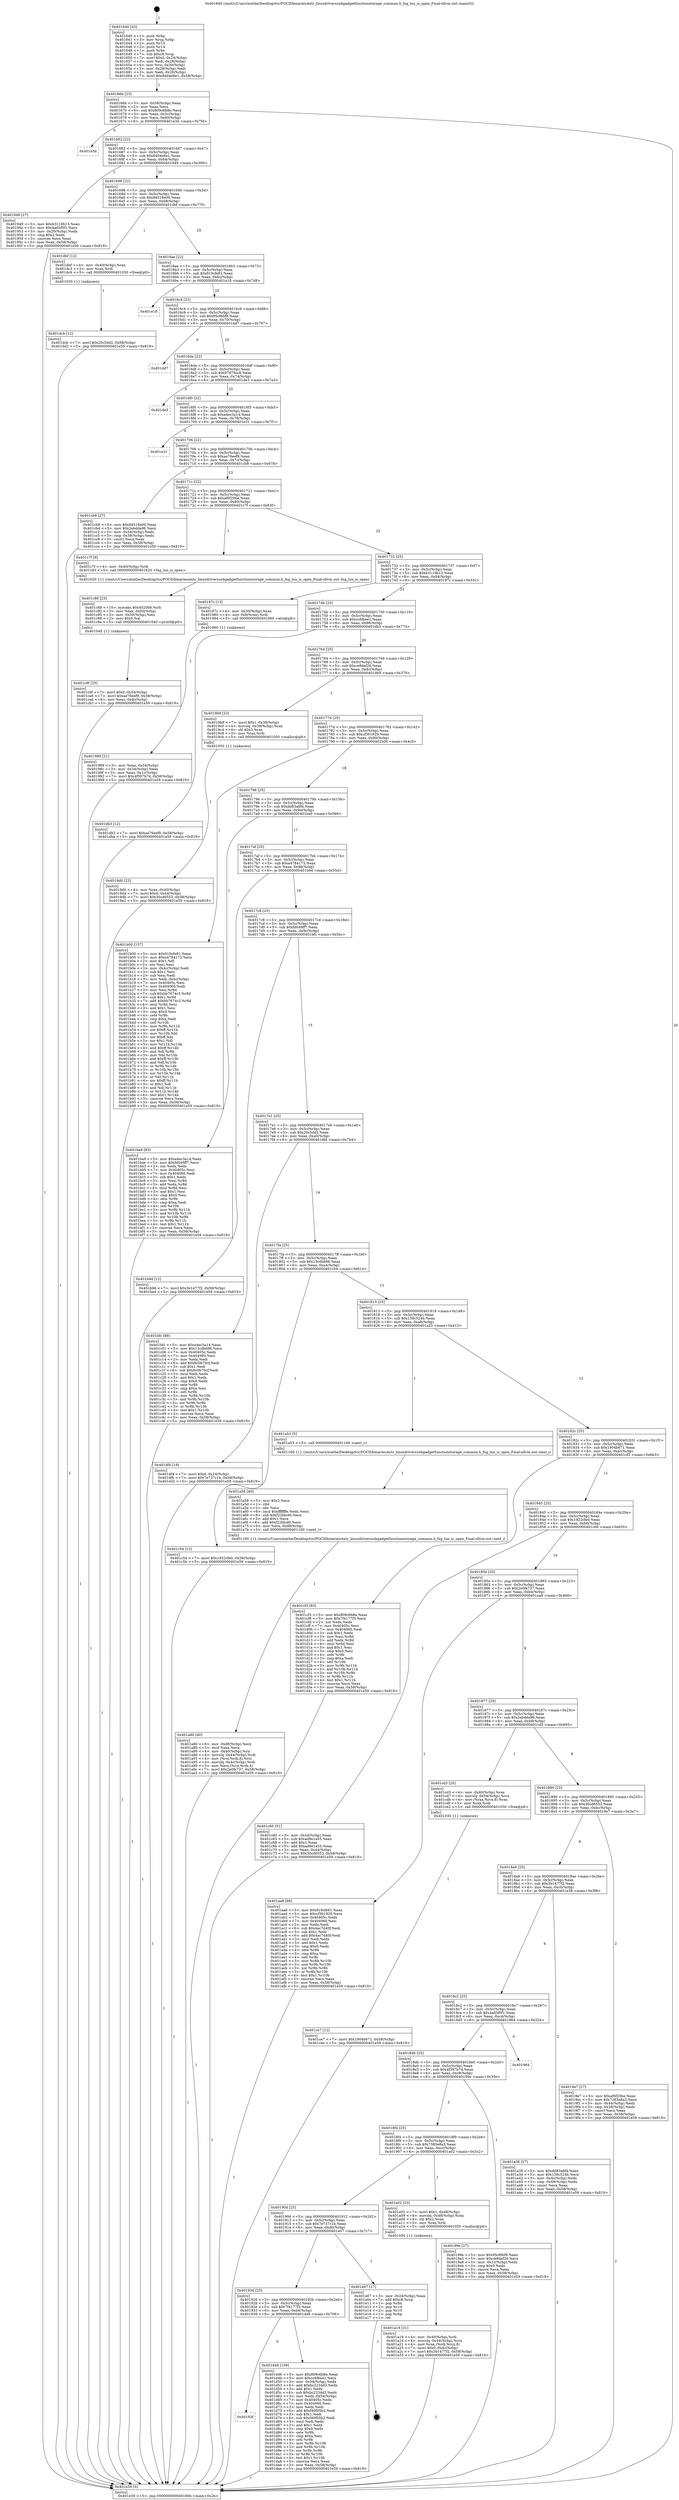 digraph "0x401640" {
  label = "0x401640 (/mnt/c/Users/mathe/Desktop/tcc/POCII/binaries/extr_linuxdriversusbgadgetfunctionstorage_common.h_fsg_lun_is_open_Final-ollvm.out::main(0))"
  labelloc = "t"
  node[shape=record]

  Entry [label="",width=0.3,height=0.3,shape=circle,fillcolor=black,style=filled]
  "0x40166b" [label="{
     0x40166b [23]\l
     | [instrs]\l
     &nbsp;&nbsp;0x40166b \<+3\>: mov -0x58(%rbp),%eax\l
     &nbsp;&nbsp;0x40166e \<+2\>: mov %eax,%ecx\l
     &nbsp;&nbsp;0x401670 \<+6\>: sub $0x809c6b8e,%ecx\l
     &nbsp;&nbsp;0x401676 \<+3\>: mov %eax,-0x5c(%rbp)\l
     &nbsp;&nbsp;0x401679 \<+3\>: mov %ecx,-0x60(%rbp)\l
     &nbsp;&nbsp;0x40167c \<+6\>: je 0000000000401e3d \<main+0x7fd\>\l
  }"]
  "0x401e3d" [label="{
     0x401e3d\l
  }", style=dashed]
  "0x401682" [label="{
     0x401682 [22]\l
     | [instrs]\l
     &nbsp;&nbsp;0x401682 \<+5\>: jmp 0000000000401687 \<main+0x47\>\l
     &nbsp;&nbsp;0x401687 \<+3\>: mov -0x5c(%rbp),%eax\l
     &nbsp;&nbsp;0x40168a \<+5\>: sub $0x8404e6e1,%eax\l
     &nbsp;&nbsp;0x40168f \<+3\>: mov %eax,-0x64(%rbp)\l
     &nbsp;&nbsp;0x401692 \<+6\>: je 0000000000401949 \<main+0x309\>\l
  }"]
  Exit [label="",width=0.3,height=0.3,shape=circle,fillcolor=black,style=filled,peripheries=2]
  "0x401949" [label="{
     0x401949 [27]\l
     | [instrs]\l
     &nbsp;&nbsp;0x401949 \<+5\>: mov $0xb3119b13,%eax\l
     &nbsp;&nbsp;0x40194e \<+5\>: mov $0x4ad5f0f1,%ecx\l
     &nbsp;&nbsp;0x401953 \<+3\>: mov -0x20(%rbp),%edx\l
     &nbsp;&nbsp;0x401956 \<+3\>: cmp $0x2,%edx\l
     &nbsp;&nbsp;0x401959 \<+3\>: cmovne %ecx,%eax\l
     &nbsp;&nbsp;0x40195c \<+3\>: mov %eax,-0x58(%rbp)\l
     &nbsp;&nbsp;0x40195f \<+5\>: jmp 0000000000401e59 \<main+0x819\>\l
  }"]
  "0x401698" [label="{
     0x401698 [22]\l
     | [instrs]\l
     &nbsp;&nbsp;0x401698 \<+5\>: jmp 000000000040169d \<main+0x5d\>\l
     &nbsp;&nbsp;0x40169d \<+3\>: mov -0x5c(%rbp),%eax\l
     &nbsp;&nbsp;0x4016a0 \<+5\>: sub $0x84518e00,%eax\l
     &nbsp;&nbsp;0x4016a5 \<+3\>: mov %eax,-0x68(%rbp)\l
     &nbsp;&nbsp;0x4016a8 \<+6\>: je 0000000000401dbf \<main+0x77f\>\l
  }"]
  "0x401e59" [label="{
     0x401e59 [5]\l
     | [instrs]\l
     &nbsp;&nbsp;0x401e59 \<+5\>: jmp 000000000040166b \<main+0x2b\>\l
  }"]
  "0x401640" [label="{
     0x401640 [43]\l
     | [instrs]\l
     &nbsp;&nbsp;0x401640 \<+1\>: push %rbp\l
     &nbsp;&nbsp;0x401641 \<+3\>: mov %rsp,%rbp\l
     &nbsp;&nbsp;0x401644 \<+2\>: push %r15\l
     &nbsp;&nbsp;0x401646 \<+2\>: push %r14\l
     &nbsp;&nbsp;0x401648 \<+1\>: push %rbx\l
     &nbsp;&nbsp;0x401649 \<+7\>: sub $0xc8,%rsp\l
     &nbsp;&nbsp;0x401650 \<+7\>: movl $0x0,-0x24(%rbp)\l
     &nbsp;&nbsp;0x401657 \<+3\>: mov %edi,-0x28(%rbp)\l
     &nbsp;&nbsp;0x40165a \<+4\>: mov %rsi,-0x30(%rbp)\l
     &nbsp;&nbsp;0x40165e \<+3\>: mov -0x28(%rbp),%edi\l
     &nbsp;&nbsp;0x401661 \<+3\>: mov %edi,-0x20(%rbp)\l
     &nbsp;&nbsp;0x401664 \<+7\>: movl $0x8404e6e1,-0x58(%rbp)\l
  }"]
  "0x401dcb" [label="{
     0x401dcb [12]\l
     | [instrs]\l
     &nbsp;&nbsp;0x401dcb \<+7\>: movl $0x20c5dd2,-0x58(%rbp)\l
     &nbsp;&nbsp;0x401dd2 \<+5\>: jmp 0000000000401e59 \<main+0x819\>\l
  }"]
  "0x401dbf" [label="{
     0x401dbf [12]\l
     | [instrs]\l
     &nbsp;&nbsp;0x401dbf \<+4\>: mov -0x40(%rbp),%rax\l
     &nbsp;&nbsp;0x401dc3 \<+3\>: mov %rax,%rdi\l
     &nbsp;&nbsp;0x401dc6 \<+5\>: call 0000000000401030 \<free@plt\>\l
     | [calls]\l
     &nbsp;&nbsp;0x401030 \{1\} (unknown)\l
  }"]
  "0x4016ae" [label="{
     0x4016ae [22]\l
     | [instrs]\l
     &nbsp;&nbsp;0x4016ae \<+5\>: jmp 00000000004016b3 \<main+0x73\>\l
     &nbsp;&nbsp;0x4016b3 \<+3\>: mov -0x5c(%rbp),%eax\l
     &nbsp;&nbsp;0x4016b6 \<+5\>: sub $0x919cfe81,%eax\l
     &nbsp;&nbsp;0x4016bb \<+3\>: mov %eax,-0x6c(%rbp)\l
     &nbsp;&nbsp;0x4016be \<+6\>: je 0000000000401e18 \<main+0x7d8\>\l
  }"]
  "0x40193f" [label="{
     0x40193f\l
  }", style=dashed]
  "0x401e18" [label="{
     0x401e18\l
  }", style=dashed]
  "0x4016c4" [label="{
     0x4016c4 [22]\l
     | [instrs]\l
     &nbsp;&nbsp;0x4016c4 \<+5\>: jmp 00000000004016c9 \<main+0x89\>\l
     &nbsp;&nbsp;0x4016c9 \<+3\>: mov -0x5c(%rbp),%eax\l
     &nbsp;&nbsp;0x4016cc \<+5\>: sub $0x95cf6bf9,%eax\l
     &nbsp;&nbsp;0x4016d1 \<+3\>: mov %eax,-0x70(%rbp)\l
     &nbsp;&nbsp;0x4016d4 \<+6\>: je 0000000000401dd7 \<main+0x797\>\l
  }"]
  "0x401d46" [label="{
     0x401d46 [109]\l
     | [instrs]\l
     &nbsp;&nbsp;0x401d46 \<+5\>: mov $0x809c6b8e,%eax\l
     &nbsp;&nbsp;0x401d4b \<+5\>: mov $0xcc6fbee1,%ecx\l
     &nbsp;&nbsp;0x401d50 \<+3\>: mov -0x54(%rbp),%edx\l
     &nbsp;&nbsp;0x401d53 \<+6\>: add $0xbc2234d3,%edx\l
     &nbsp;&nbsp;0x401d59 \<+3\>: add $0x1,%edx\l
     &nbsp;&nbsp;0x401d5c \<+6\>: sub $0xbc2234d3,%edx\l
     &nbsp;&nbsp;0x401d62 \<+3\>: mov %edx,-0x54(%rbp)\l
     &nbsp;&nbsp;0x401d65 \<+7\>: mov 0x40405c,%edx\l
     &nbsp;&nbsp;0x401d6c \<+7\>: mov 0x404060,%esi\l
     &nbsp;&nbsp;0x401d73 \<+2\>: mov %edx,%edi\l
     &nbsp;&nbsp;0x401d75 \<+6\>: add $0xf40f05b2,%edi\l
     &nbsp;&nbsp;0x401d7b \<+3\>: sub $0x1,%edi\l
     &nbsp;&nbsp;0x401d7e \<+6\>: sub $0xf40f05b2,%edi\l
     &nbsp;&nbsp;0x401d84 \<+3\>: imul %edi,%edx\l
     &nbsp;&nbsp;0x401d87 \<+3\>: and $0x1,%edx\l
     &nbsp;&nbsp;0x401d8a \<+3\>: cmp $0x0,%edx\l
     &nbsp;&nbsp;0x401d8d \<+4\>: sete %r8b\l
     &nbsp;&nbsp;0x401d91 \<+3\>: cmp $0xa,%esi\l
     &nbsp;&nbsp;0x401d94 \<+4\>: setl %r9b\l
     &nbsp;&nbsp;0x401d98 \<+3\>: mov %r8b,%r10b\l
     &nbsp;&nbsp;0x401d9b \<+3\>: and %r9b,%r10b\l
     &nbsp;&nbsp;0x401d9e \<+3\>: xor %r9b,%r8b\l
     &nbsp;&nbsp;0x401da1 \<+3\>: or %r8b,%r10b\l
     &nbsp;&nbsp;0x401da4 \<+4\>: test $0x1,%r10b\l
     &nbsp;&nbsp;0x401da8 \<+3\>: cmovne %ecx,%eax\l
     &nbsp;&nbsp;0x401dab \<+3\>: mov %eax,-0x58(%rbp)\l
     &nbsp;&nbsp;0x401dae \<+5\>: jmp 0000000000401e59 \<main+0x819\>\l
  }"]
  "0x401dd7" [label="{
     0x401dd7\l
  }", style=dashed]
  "0x4016da" [label="{
     0x4016da [22]\l
     | [instrs]\l
     &nbsp;&nbsp;0x4016da \<+5\>: jmp 00000000004016df \<main+0x9f\>\l
     &nbsp;&nbsp;0x4016df \<+3\>: mov -0x5c(%rbp),%eax\l
     &nbsp;&nbsp;0x4016e2 \<+5\>: sub $0x97d78cc8,%eax\l
     &nbsp;&nbsp;0x4016e7 \<+3\>: mov %eax,-0x74(%rbp)\l
     &nbsp;&nbsp;0x4016ea \<+6\>: je 0000000000401de3 \<main+0x7a3\>\l
  }"]
  "0x401926" [label="{
     0x401926 [25]\l
     | [instrs]\l
     &nbsp;&nbsp;0x401926 \<+5\>: jmp 000000000040192b \<main+0x2eb\>\l
     &nbsp;&nbsp;0x40192b \<+3\>: mov -0x5c(%rbp),%eax\l
     &nbsp;&nbsp;0x40192e \<+5\>: sub $0x7f4177f3,%eax\l
     &nbsp;&nbsp;0x401933 \<+6\>: mov %eax,-0xd4(%rbp)\l
     &nbsp;&nbsp;0x401939 \<+6\>: je 0000000000401d46 \<main+0x706\>\l
  }"]
  "0x401de3" [label="{
     0x401de3\l
  }", style=dashed]
  "0x4016f0" [label="{
     0x4016f0 [22]\l
     | [instrs]\l
     &nbsp;&nbsp;0x4016f0 \<+5\>: jmp 00000000004016f5 \<main+0xb5\>\l
     &nbsp;&nbsp;0x4016f5 \<+3\>: mov -0x5c(%rbp),%eax\l
     &nbsp;&nbsp;0x4016f8 \<+5\>: sub $0xa4ec3a14,%eax\l
     &nbsp;&nbsp;0x4016fd \<+3\>: mov %eax,-0x78(%rbp)\l
     &nbsp;&nbsp;0x401700 \<+6\>: je 0000000000401e31 \<main+0x7f1\>\l
  }"]
  "0x401e07" [label="{
     0x401e07 [17]\l
     | [instrs]\l
     &nbsp;&nbsp;0x401e07 \<+3\>: mov -0x24(%rbp),%eax\l
     &nbsp;&nbsp;0x401e0a \<+7\>: add $0xc8,%rsp\l
     &nbsp;&nbsp;0x401e11 \<+1\>: pop %rbx\l
     &nbsp;&nbsp;0x401e12 \<+2\>: pop %r14\l
     &nbsp;&nbsp;0x401e14 \<+2\>: pop %r15\l
     &nbsp;&nbsp;0x401e16 \<+1\>: pop %rbp\l
     &nbsp;&nbsp;0x401e17 \<+1\>: ret\l
  }"]
  "0x401e31" [label="{
     0x401e31\l
  }", style=dashed]
  "0x401706" [label="{
     0x401706 [22]\l
     | [instrs]\l
     &nbsp;&nbsp;0x401706 \<+5\>: jmp 000000000040170b \<main+0xcb\>\l
     &nbsp;&nbsp;0x40170b \<+3\>: mov -0x5c(%rbp),%eax\l
     &nbsp;&nbsp;0x40170e \<+5\>: sub $0xae76eef9,%eax\l
     &nbsp;&nbsp;0x401713 \<+3\>: mov %eax,-0x7c(%rbp)\l
     &nbsp;&nbsp;0x401716 \<+6\>: je 0000000000401cb8 \<main+0x678\>\l
  }"]
  "0x401ce7" [label="{
     0x401ce7 [12]\l
     | [instrs]\l
     &nbsp;&nbsp;0x401ce7 \<+7\>: movl $0x1904b671,-0x58(%rbp)\l
     &nbsp;&nbsp;0x401cee \<+5\>: jmp 0000000000401e59 \<main+0x819\>\l
  }"]
  "0x401cb8" [label="{
     0x401cb8 [27]\l
     | [instrs]\l
     &nbsp;&nbsp;0x401cb8 \<+5\>: mov $0x84518e00,%eax\l
     &nbsp;&nbsp;0x401cbd \<+5\>: mov $0x2ebdda96,%ecx\l
     &nbsp;&nbsp;0x401cc2 \<+3\>: mov -0x54(%rbp),%edx\l
     &nbsp;&nbsp;0x401cc5 \<+3\>: cmp -0x38(%rbp),%edx\l
     &nbsp;&nbsp;0x401cc8 \<+3\>: cmovl %ecx,%eax\l
     &nbsp;&nbsp;0x401ccb \<+3\>: mov %eax,-0x58(%rbp)\l
     &nbsp;&nbsp;0x401cce \<+5\>: jmp 0000000000401e59 \<main+0x819\>\l
  }"]
  "0x40171c" [label="{
     0x40171c [22]\l
     | [instrs]\l
     &nbsp;&nbsp;0x40171c \<+5\>: jmp 0000000000401721 \<main+0xe1\>\l
     &nbsp;&nbsp;0x401721 \<+3\>: mov -0x5c(%rbp),%eax\l
     &nbsp;&nbsp;0x401724 \<+5\>: sub $0xaf0f20be,%eax\l
     &nbsp;&nbsp;0x401729 \<+3\>: mov %eax,-0x80(%rbp)\l
     &nbsp;&nbsp;0x40172c \<+6\>: je 0000000000401c7f \<main+0x63f\>\l
  }"]
  "0x401c9f" [label="{
     0x401c9f [25]\l
     | [instrs]\l
     &nbsp;&nbsp;0x401c9f \<+7\>: movl $0x0,-0x54(%rbp)\l
     &nbsp;&nbsp;0x401ca6 \<+7\>: movl $0xae76eef9,-0x58(%rbp)\l
     &nbsp;&nbsp;0x401cad \<+6\>: mov %eax,-0xdc(%rbp)\l
     &nbsp;&nbsp;0x401cb3 \<+5\>: jmp 0000000000401e59 \<main+0x819\>\l
  }"]
  "0x401c7f" [label="{
     0x401c7f [9]\l
     | [instrs]\l
     &nbsp;&nbsp;0x401c7f \<+4\>: mov -0x40(%rbp),%rdi\l
     &nbsp;&nbsp;0x401c83 \<+5\>: call 0000000000401620 \<fsg_lun_is_open\>\l
     | [calls]\l
     &nbsp;&nbsp;0x401620 \{1\} (/mnt/c/Users/mathe/Desktop/tcc/POCII/binaries/extr_linuxdriversusbgadgetfunctionstorage_common.h_fsg_lun_is_open_Final-ollvm.out::fsg_lun_is_open)\l
  }"]
  "0x401732" [label="{
     0x401732 [25]\l
     | [instrs]\l
     &nbsp;&nbsp;0x401732 \<+5\>: jmp 0000000000401737 \<main+0xf7\>\l
     &nbsp;&nbsp;0x401737 \<+3\>: mov -0x5c(%rbp),%eax\l
     &nbsp;&nbsp;0x40173a \<+5\>: sub $0xb3119b13,%eax\l
     &nbsp;&nbsp;0x40173f \<+6\>: mov %eax,-0x84(%rbp)\l
     &nbsp;&nbsp;0x401745 \<+6\>: je 000000000040197c \<main+0x33c\>\l
  }"]
  "0x401c88" [label="{
     0x401c88 [23]\l
     | [instrs]\l
     &nbsp;&nbsp;0x401c88 \<+10\>: movabs $0x4020b6,%rdi\l
     &nbsp;&nbsp;0x401c92 \<+3\>: mov %eax,-0x50(%rbp)\l
     &nbsp;&nbsp;0x401c95 \<+3\>: mov -0x50(%rbp),%esi\l
     &nbsp;&nbsp;0x401c98 \<+2\>: mov $0x0,%al\l
     &nbsp;&nbsp;0x401c9a \<+5\>: call 0000000000401040 \<printf@plt\>\l
     | [calls]\l
     &nbsp;&nbsp;0x401040 \{1\} (unknown)\l
  }"]
  "0x40197c" [label="{
     0x40197c [13]\l
     | [instrs]\l
     &nbsp;&nbsp;0x40197c \<+4\>: mov -0x30(%rbp),%rax\l
     &nbsp;&nbsp;0x401980 \<+4\>: mov 0x8(%rax),%rdi\l
     &nbsp;&nbsp;0x401984 \<+5\>: call 0000000000401060 \<atoi@plt\>\l
     | [calls]\l
     &nbsp;&nbsp;0x401060 \{1\} (unknown)\l
  }"]
  "0x40174b" [label="{
     0x40174b [25]\l
     | [instrs]\l
     &nbsp;&nbsp;0x40174b \<+5\>: jmp 0000000000401750 \<main+0x110\>\l
     &nbsp;&nbsp;0x401750 \<+3\>: mov -0x5c(%rbp),%eax\l
     &nbsp;&nbsp;0x401753 \<+5\>: sub $0xcc6fbee1,%eax\l
     &nbsp;&nbsp;0x401758 \<+6\>: mov %eax,-0x88(%rbp)\l
     &nbsp;&nbsp;0x40175e \<+6\>: je 0000000000401db3 \<main+0x773\>\l
  }"]
  "0x401989" [label="{
     0x401989 [21]\l
     | [instrs]\l
     &nbsp;&nbsp;0x401989 \<+3\>: mov %eax,-0x34(%rbp)\l
     &nbsp;&nbsp;0x40198c \<+3\>: mov -0x34(%rbp),%eax\l
     &nbsp;&nbsp;0x40198f \<+3\>: mov %eax,-0x1c(%rbp)\l
     &nbsp;&nbsp;0x401992 \<+7\>: movl $0x4f597b7d,-0x58(%rbp)\l
     &nbsp;&nbsp;0x401999 \<+5\>: jmp 0000000000401e59 \<main+0x819\>\l
  }"]
  "0x401a80" [label="{
     0x401a80 [40]\l
     | [instrs]\l
     &nbsp;&nbsp;0x401a80 \<+6\>: mov -0xd8(%rbp),%ecx\l
     &nbsp;&nbsp;0x401a86 \<+3\>: imul %eax,%ecx\l
     &nbsp;&nbsp;0x401a89 \<+4\>: mov -0x40(%rbp),%rsi\l
     &nbsp;&nbsp;0x401a8d \<+4\>: movslq -0x44(%rbp),%rdi\l
     &nbsp;&nbsp;0x401a91 \<+4\>: mov (%rsi,%rdi,8),%rsi\l
     &nbsp;&nbsp;0x401a95 \<+4\>: movslq -0x4c(%rbp),%rdi\l
     &nbsp;&nbsp;0x401a99 \<+3\>: mov %ecx,(%rsi,%rdi,4)\l
     &nbsp;&nbsp;0x401a9c \<+7\>: movl $0x2e0fe737,-0x58(%rbp)\l
     &nbsp;&nbsp;0x401aa3 \<+5\>: jmp 0000000000401e59 \<main+0x819\>\l
  }"]
  "0x401db3" [label="{
     0x401db3 [12]\l
     | [instrs]\l
     &nbsp;&nbsp;0x401db3 \<+7\>: movl $0xae76eef9,-0x58(%rbp)\l
     &nbsp;&nbsp;0x401dba \<+5\>: jmp 0000000000401e59 \<main+0x819\>\l
  }"]
  "0x401764" [label="{
     0x401764 [25]\l
     | [instrs]\l
     &nbsp;&nbsp;0x401764 \<+5\>: jmp 0000000000401769 \<main+0x129\>\l
     &nbsp;&nbsp;0x401769 \<+3\>: mov -0x5c(%rbp),%eax\l
     &nbsp;&nbsp;0x40176c \<+5\>: sub $0xce8def26,%eax\l
     &nbsp;&nbsp;0x401771 \<+6\>: mov %eax,-0x8c(%rbp)\l
     &nbsp;&nbsp;0x401777 \<+6\>: je 00000000004019b9 \<main+0x379\>\l
  }"]
  "0x401a58" [label="{
     0x401a58 [40]\l
     | [instrs]\l
     &nbsp;&nbsp;0x401a58 \<+5\>: mov $0x2,%ecx\l
     &nbsp;&nbsp;0x401a5d \<+1\>: cltd\l
     &nbsp;&nbsp;0x401a5e \<+2\>: idiv %ecx\l
     &nbsp;&nbsp;0x401a60 \<+6\>: imul $0xfffffffe,%edx,%ecx\l
     &nbsp;&nbsp;0x401a66 \<+6\>: sub $0xf22fdcd0,%ecx\l
     &nbsp;&nbsp;0x401a6c \<+3\>: add $0x1,%ecx\l
     &nbsp;&nbsp;0x401a6f \<+6\>: add $0xf22fdcd0,%ecx\l
     &nbsp;&nbsp;0x401a75 \<+6\>: mov %ecx,-0xd8(%rbp)\l
     &nbsp;&nbsp;0x401a7b \<+5\>: call 0000000000401160 \<next_i\>\l
     | [calls]\l
     &nbsp;&nbsp;0x401160 \{1\} (/mnt/c/Users/mathe/Desktop/tcc/POCII/binaries/extr_linuxdriversusbgadgetfunctionstorage_common.h_fsg_lun_is_open_Final-ollvm.out::next_i)\l
  }"]
  "0x4019b9" [label="{
     0x4019b9 [23]\l
     | [instrs]\l
     &nbsp;&nbsp;0x4019b9 \<+7\>: movl $0x1,-0x38(%rbp)\l
     &nbsp;&nbsp;0x4019c0 \<+4\>: movslq -0x38(%rbp),%rax\l
     &nbsp;&nbsp;0x4019c4 \<+4\>: shl $0x3,%rax\l
     &nbsp;&nbsp;0x4019c8 \<+3\>: mov %rax,%rdi\l
     &nbsp;&nbsp;0x4019cb \<+5\>: call 0000000000401050 \<malloc@plt\>\l
     | [calls]\l
     &nbsp;&nbsp;0x401050 \{1\} (unknown)\l
  }"]
  "0x40177d" [label="{
     0x40177d [25]\l
     | [instrs]\l
     &nbsp;&nbsp;0x40177d \<+5\>: jmp 0000000000401782 \<main+0x142\>\l
     &nbsp;&nbsp;0x401782 \<+3\>: mov -0x5c(%rbp),%eax\l
     &nbsp;&nbsp;0x401785 \<+5\>: sub $0xcf361929,%eax\l
     &nbsp;&nbsp;0x40178a \<+6\>: mov %eax,-0x90(%rbp)\l
     &nbsp;&nbsp;0x401790 \<+6\>: je 0000000000401b00 \<main+0x4c0\>\l
  }"]
  "0x401a19" [label="{
     0x401a19 [31]\l
     | [instrs]\l
     &nbsp;&nbsp;0x401a19 \<+4\>: mov -0x40(%rbp),%rdi\l
     &nbsp;&nbsp;0x401a1d \<+4\>: movslq -0x44(%rbp),%rcx\l
     &nbsp;&nbsp;0x401a21 \<+4\>: mov %rax,(%rdi,%rcx,8)\l
     &nbsp;&nbsp;0x401a25 \<+7\>: movl $0x0,-0x4c(%rbp)\l
     &nbsp;&nbsp;0x401a2c \<+7\>: movl $0x3b1477f2,-0x58(%rbp)\l
     &nbsp;&nbsp;0x401a33 \<+5\>: jmp 0000000000401e59 \<main+0x819\>\l
  }"]
  "0x401b00" [label="{
     0x401b00 [157]\l
     | [instrs]\l
     &nbsp;&nbsp;0x401b00 \<+5\>: mov $0x919cfe81,%eax\l
     &nbsp;&nbsp;0x401b05 \<+5\>: mov $0xe4784173,%ecx\l
     &nbsp;&nbsp;0x401b0a \<+2\>: mov $0x1,%dl\l
     &nbsp;&nbsp;0x401b0c \<+2\>: xor %esi,%esi\l
     &nbsp;&nbsp;0x401b0e \<+3\>: mov -0x4c(%rbp),%edi\l
     &nbsp;&nbsp;0x401b11 \<+3\>: sub $0x1,%esi\l
     &nbsp;&nbsp;0x401b14 \<+2\>: sub %esi,%edi\l
     &nbsp;&nbsp;0x401b16 \<+3\>: mov %edi,-0x4c(%rbp)\l
     &nbsp;&nbsp;0x401b19 \<+7\>: mov 0x40405c,%esi\l
     &nbsp;&nbsp;0x401b20 \<+7\>: mov 0x404060,%edi\l
     &nbsp;&nbsp;0x401b27 \<+3\>: mov %esi,%r8d\l
     &nbsp;&nbsp;0x401b2a \<+7\>: sub $0xbb7674c3,%r8d\l
     &nbsp;&nbsp;0x401b31 \<+4\>: sub $0x1,%r8d\l
     &nbsp;&nbsp;0x401b35 \<+7\>: add $0xbb7674c3,%r8d\l
     &nbsp;&nbsp;0x401b3c \<+4\>: imul %r8d,%esi\l
     &nbsp;&nbsp;0x401b40 \<+3\>: and $0x1,%esi\l
     &nbsp;&nbsp;0x401b43 \<+3\>: cmp $0x0,%esi\l
     &nbsp;&nbsp;0x401b46 \<+4\>: sete %r9b\l
     &nbsp;&nbsp;0x401b4a \<+3\>: cmp $0xa,%edi\l
     &nbsp;&nbsp;0x401b4d \<+4\>: setl %r10b\l
     &nbsp;&nbsp;0x401b51 \<+3\>: mov %r9b,%r11b\l
     &nbsp;&nbsp;0x401b54 \<+4\>: xor $0xff,%r11b\l
     &nbsp;&nbsp;0x401b58 \<+3\>: mov %r10b,%bl\l
     &nbsp;&nbsp;0x401b5b \<+3\>: xor $0xff,%bl\l
     &nbsp;&nbsp;0x401b5e \<+3\>: xor $0x1,%dl\l
     &nbsp;&nbsp;0x401b61 \<+3\>: mov %r11b,%r14b\l
     &nbsp;&nbsp;0x401b64 \<+4\>: and $0xff,%r14b\l
     &nbsp;&nbsp;0x401b68 \<+3\>: and %dl,%r9b\l
     &nbsp;&nbsp;0x401b6b \<+3\>: mov %bl,%r15b\l
     &nbsp;&nbsp;0x401b6e \<+4\>: and $0xff,%r15b\l
     &nbsp;&nbsp;0x401b72 \<+3\>: and %dl,%r10b\l
     &nbsp;&nbsp;0x401b75 \<+3\>: or %r9b,%r14b\l
     &nbsp;&nbsp;0x401b78 \<+3\>: or %r10b,%r15b\l
     &nbsp;&nbsp;0x401b7b \<+3\>: xor %r15b,%r14b\l
     &nbsp;&nbsp;0x401b7e \<+3\>: or %bl,%r11b\l
     &nbsp;&nbsp;0x401b81 \<+4\>: xor $0xff,%r11b\l
     &nbsp;&nbsp;0x401b85 \<+3\>: or $0x1,%dl\l
     &nbsp;&nbsp;0x401b88 \<+3\>: and %dl,%r11b\l
     &nbsp;&nbsp;0x401b8b \<+3\>: or %r11b,%r14b\l
     &nbsp;&nbsp;0x401b8e \<+4\>: test $0x1,%r14b\l
     &nbsp;&nbsp;0x401b92 \<+3\>: cmovne %ecx,%eax\l
     &nbsp;&nbsp;0x401b95 \<+3\>: mov %eax,-0x58(%rbp)\l
     &nbsp;&nbsp;0x401b98 \<+5\>: jmp 0000000000401e59 \<main+0x819\>\l
  }"]
  "0x401796" [label="{
     0x401796 [25]\l
     | [instrs]\l
     &nbsp;&nbsp;0x401796 \<+5\>: jmp 000000000040179b \<main+0x15b\>\l
     &nbsp;&nbsp;0x40179b \<+3\>: mov -0x5c(%rbp),%eax\l
     &nbsp;&nbsp;0x40179e \<+5\>: sub $0xdd83a8fd,%eax\l
     &nbsp;&nbsp;0x4017a3 \<+6\>: mov %eax,-0x94(%rbp)\l
     &nbsp;&nbsp;0x4017a9 \<+6\>: je 0000000000401ba9 \<main+0x569\>\l
  }"]
  "0x40190d" [label="{
     0x40190d [25]\l
     | [instrs]\l
     &nbsp;&nbsp;0x40190d \<+5\>: jmp 0000000000401912 \<main+0x2d2\>\l
     &nbsp;&nbsp;0x401912 \<+3\>: mov -0x5c(%rbp),%eax\l
     &nbsp;&nbsp;0x401915 \<+5\>: sub $0x7e737c1b,%eax\l
     &nbsp;&nbsp;0x40191a \<+6\>: mov %eax,-0xd0(%rbp)\l
     &nbsp;&nbsp;0x401920 \<+6\>: je 0000000000401e07 \<main+0x7c7\>\l
  }"]
  "0x401ba9" [label="{
     0x401ba9 [83]\l
     | [instrs]\l
     &nbsp;&nbsp;0x401ba9 \<+5\>: mov $0xa4ec3a14,%eax\l
     &nbsp;&nbsp;0x401bae \<+5\>: mov $0xfd049ff7,%ecx\l
     &nbsp;&nbsp;0x401bb3 \<+2\>: xor %edx,%edx\l
     &nbsp;&nbsp;0x401bb5 \<+7\>: mov 0x40405c,%esi\l
     &nbsp;&nbsp;0x401bbc \<+7\>: mov 0x404060,%edi\l
     &nbsp;&nbsp;0x401bc3 \<+3\>: sub $0x1,%edx\l
     &nbsp;&nbsp;0x401bc6 \<+3\>: mov %esi,%r8d\l
     &nbsp;&nbsp;0x401bc9 \<+3\>: add %edx,%r8d\l
     &nbsp;&nbsp;0x401bcc \<+4\>: imul %r8d,%esi\l
     &nbsp;&nbsp;0x401bd0 \<+3\>: and $0x1,%esi\l
     &nbsp;&nbsp;0x401bd3 \<+3\>: cmp $0x0,%esi\l
     &nbsp;&nbsp;0x401bd6 \<+4\>: sete %r9b\l
     &nbsp;&nbsp;0x401bda \<+3\>: cmp $0xa,%edi\l
     &nbsp;&nbsp;0x401bdd \<+4\>: setl %r10b\l
     &nbsp;&nbsp;0x401be1 \<+3\>: mov %r9b,%r11b\l
     &nbsp;&nbsp;0x401be4 \<+3\>: and %r10b,%r11b\l
     &nbsp;&nbsp;0x401be7 \<+3\>: xor %r10b,%r9b\l
     &nbsp;&nbsp;0x401bea \<+3\>: or %r9b,%r11b\l
     &nbsp;&nbsp;0x401bed \<+4\>: test $0x1,%r11b\l
     &nbsp;&nbsp;0x401bf1 \<+3\>: cmovne %ecx,%eax\l
     &nbsp;&nbsp;0x401bf4 \<+3\>: mov %eax,-0x58(%rbp)\l
     &nbsp;&nbsp;0x401bf7 \<+5\>: jmp 0000000000401e59 \<main+0x819\>\l
  }"]
  "0x4017af" [label="{
     0x4017af [25]\l
     | [instrs]\l
     &nbsp;&nbsp;0x4017af \<+5\>: jmp 00000000004017b4 \<main+0x174\>\l
     &nbsp;&nbsp;0x4017b4 \<+3\>: mov -0x5c(%rbp),%eax\l
     &nbsp;&nbsp;0x4017b7 \<+5\>: sub $0xe4784173,%eax\l
     &nbsp;&nbsp;0x4017bc \<+6\>: mov %eax,-0x98(%rbp)\l
     &nbsp;&nbsp;0x4017c2 \<+6\>: je 0000000000401b9d \<main+0x55d\>\l
  }"]
  "0x401a02" [label="{
     0x401a02 [23]\l
     | [instrs]\l
     &nbsp;&nbsp;0x401a02 \<+7\>: movl $0x1,-0x48(%rbp)\l
     &nbsp;&nbsp;0x401a09 \<+4\>: movslq -0x48(%rbp),%rax\l
     &nbsp;&nbsp;0x401a0d \<+4\>: shl $0x2,%rax\l
     &nbsp;&nbsp;0x401a11 \<+3\>: mov %rax,%rdi\l
     &nbsp;&nbsp;0x401a14 \<+5\>: call 0000000000401050 \<malloc@plt\>\l
     | [calls]\l
     &nbsp;&nbsp;0x401050 \{1\} (unknown)\l
  }"]
  "0x401b9d" [label="{
     0x401b9d [12]\l
     | [instrs]\l
     &nbsp;&nbsp;0x401b9d \<+7\>: movl $0x3b1477f2,-0x58(%rbp)\l
     &nbsp;&nbsp;0x401ba4 \<+5\>: jmp 0000000000401e59 \<main+0x819\>\l
  }"]
  "0x4017c8" [label="{
     0x4017c8 [25]\l
     | [instrs]\l
     &nbsp;&nbsp;0x4017c8 \<+5\>: jmp 00000000004017cd \<main+0x18d\>\l
     &nbsp;&nbsp;0x4017cd \<+3\>: mov -0x5c(%rbp),%eax\l
     &nbsp;&nbsp;0x4017d0 \<+5\>: sub $0xfd049ff7,%eax\l
     &nbsp;&nbsp;0x4017d5 \<+6\>: mov %eax,-0x9c(%rbp)\l
     &nbsp;&nbsp;0x4017db \<+6\>: je 0000000000401bfc \<main+0x5bc\>\l
  }"]
  "0x4019d0" [label="{
     0x4019d0 [23]\l
     | [instrs]\l
     &nbsp;&nbsp;0x4019d0 \<+4\>: mov %rax,-0x40(%rbp)\l
     &nbsp;&nbsp;0x4019d4 \<+7\>: movl $0x0,-0x44(%rbp)\l
     &nbsp;&nbsp;0x4019db \<+7\>: movl $0x30cd6553,-0x58(%rbp)\l
     &nbsp;&nbsp;0x4019e2 \<+5\>: jmp 0000000000401e59 \<main+0x819\>\l
  }"]
  "0x401bfc" [label="{
     0x401bfc [88]\l
     | [instrs]\l
     &nbsp;&nbsp;0x401bfc \<+5\>: mov $0xa4ec3a14,%eax\l
     &nbsp;&nbsp;0x401c01 \<+5\>: mov $0x13cdb686,%ecx\l
     &nbsp;&nbsp;0x401c06 \<+7\>: mov 0x40405c,%edx\l
     &nbsp;&nbsp;0x401c0d \<+7\>: mov 0x404060,%esi\l
     &nbsp;&nbsp;0x401c14 \<+2\>: mov %edx,%edi\l
     &nbsp;&nbsp;0x401c16 \<+6\>: add $0x8c0b70cf,%edi\l
     &nbsp;&nbsp;0x401c1c \<+3\>: sub $0x1,%edi\l
     &nbsp;&nbsp;0x401c1f \<+6\>: sub $0x8c0b70cf,%edi\l
     &nbsp;&nbsp;0x401c25 \<+3\>: imul %edi,%edx\l
     &nbsp;&nbsp;0x401c28 \<+3\>: and $0x1,%edx\l
     &nbsp;&nbsp;0x401c2b \<+3\>: cmp $0x0,%edx\l
     &nbsp;&nbsp;0x401c2e \<+4\>: sete %r8b\l
     &nbsp;&nbsp;0x401c32 \<+3\>: cmp $0xa,%esi\l
     &nbsp;&nbsp;0x401c35 \<+4\>: setl %r9b\l
     &nbsp;&nbsp;0x401c39 \<+3\>: mov %r8b,%r10b\l
     &nbsp;&nbsp;0x401c3c \<+3\>: and %r9b,%r10b\l
     &nbsp;&nbsp;0x401c3f \<+3\>: xor %r9b,%r8b\l
     &nbsp;&nbsp;0x401c42 \<+3\>: or %r8b,%r10b\l
     &nbsp;&nbsp;0x401c45 \<+4\>: test $0x1,%r10b\l
     &nbsp;&nbsp;0x401c49 \<+3\>: cmovne %ecx,%eax\l
     &nbsp;&nbsp;0x401c4c \<+3\>: mov %eax,-0x58(%rbp)\l
     &nbsp;&nbsp;0x401c4f \<+5\>: jmp 0000000000401e59 \<main+0x819\>\l
  }"]
  "0x4017e1" [label="{
     0x4017e1 [25]\l
     | [instrs]\l
     &nbsp;&nbsp;0x4017e1 \<+5\>: jmp 00000000004017e6 \<main+0x1a6\>\l
     &nbsp;&nbsp;0x4017e6 \<+3\>: mov -0x5c(%rbp),%eax\l
     &nbsp;&nbsp;0x4017e9 \<+5\>: sub $0x20c5dd2,%eax\l
     &nbsp;&nbsp;0x4017ee \<+6\>: mov %eax,-0xa0(%rbp)\l
     &nbsp;&nbsp;0x4017f4 \<+6\>: je 0000000000401df4 \<main+0x7b4\>\l
  }"]
  "0x4018f4" [label="{
     0x4018f4 [25]\l
     | [instrs]\l
     &nbsp;&nbsp;0x4018f4 \<+5\>: jmp 00000000004018f9 \<main+0x2b9\>\l
     &nbsp;&nbsp;0x4018f9 \<+3\>: mov -0x5c(%rbp),%eax\l
     &nbsp;&nbsp;0x4018fc \<+5\>: sub $0x7385e8a3,%eax\l
     &nbsp;&nbsp;0x401901 \<+6\>: mov %eax,-0xcc(%rbp)\l
     &nbsp;&nbsp;0x401907 \<+6\>: je 0000000000401a02 \<main+0x3c2\>\l
  }"]
  "0x401df4" [label="{
     0x401df4 [19]\l
     | [instrs]\l
     &nbsp;&nbsp;0x401df4 \<+7\>: movl $0x0,-0x24(%rbp)\l
     &nbsp;&nbsp;0x401dfb \<+7\>: movl $0x7e737c1b,-0x58(%rbp)\l
     &nbsp;&nbsp;0x401e02 \<+5\>: jmp 0000000000401e59 \<main+0x819\>\l
  }"]
  "0x4017fa" [label="{
     0x4017fa [25]\l
     | [instrs]\l
     &nbsp;&nbsp;0x4017fa \<+5\>: jmp 00000000004017ff \<main+0x1bf\>\l
     &nbsp;&nbsp;0x4017ff \<+3\>: mov -0x5c(%rbp),%eax\l
     &nbsp;&nbsp;0x401802 \<+5\>: sub $0x13cdb686,%eax\l
     &nbsp;&nbsp;0x401807 \<+6\>: mov %eax,-0xa4(%rbp)\l
     &nbsp;&nbsp;0x40180d \<+6\>: je 0000000000401c54 \<main+0x614\>\l
  }"]
  "0x40199e" [label="{
     0x40199e [27]\l
     | [instrs]\l
     &nbsp;&nbsp;0x40199e \<+5\>: mov $0x95cf6bf9,%eax\l
     &nbsp;&nbsp;0x4019a3 \<+5\>: mov $0xce8def26,%ecx\l
     &nbsp;&nbsp;0x4019a8 \<+3\>: mov -0x1c(%rbp),%edx\l
     &nbsp;&nbsp;0x4019ab \<+3\>: cmp $0x0,%edx\l
     &nbsp;&nbsp;0x4019ae \<+3\>: cmove %ecx,%eax\l
     &nbsp;&nbsp;0x4019b1 \<+3\>: mov %eax,-0x58(%rbp)\l
     &nbsp;&nbsp;0x4019b4 \<+5\>: jmp 0000000000401e59 \<main+0x819\>\l
  }"]
  "0x401c54" [label="{
     0x401c54 [12]\l
     | [instrs]\l
     &nbsp;&nbsp;0x401c54 \<+7\>: movl $0x1922cfe0,-0x58(%rbp)\l
     &nbsp;&nbsp;0x401c5b \<+5\>: jmp 0000000000401e59 \<main+0x819\>\l
  }"]
  "0x401813" [label="{
     0x401813 [25]\l
     | [instrs]\l
     &nbsp;&nbsp;0x401813 \<+5\>: jmp 0000000000401818 \<main+0x1d8\>\l
     &nbsp;&nbsp;0x401818 \<+3\>: mov -0x5c(%rbp),%eax\l
     &nbsp;&nbsp;0x40181b \<+5\>: sub $0x158c524b,%eax\l
     &nbsp;&nbsp;0x401820 \<+6\>: mov %eax,-0xa8(%rbp)\l
     &nbsp;&nbsp;0x401826 \<+6\>: je 0000000000401a53 \<main+0x413\>\l
  }"]
  "0x4018db" [label="{
     0x4018db [25]\l
     | [instrs]\l
     &nbsp;&nbsp;0x4018db \<+5\>: jmp 00000000004018e0 \<main+0x2a0\>\l
     &nbsp;&nbsp;0x4018e0 \<+3\>: mov -0x5c(%rbp),%eax\l
     &nbsp;&nbsp;0x4018e3 \<+5\>: sub $0x4f597b7d,%eax\l
     &nbsp;&nbsp;0x4018e8 \<+6\>: mov %eax,-0xc8(%rbp)\l
     &nbsp;&nbsp;0x4018ee \<+6\>: je 000000000040199e \<main+0x35e\>\l
  }"]
  "0x401a53" [label="{
     0x401a53 [5]\l
     | [instrs]\l
     &nbsp;&nbsp;0x401a53 \<+5\>: call 0000000000401160 \<next_i\>\l
     | [calls]\l
     &nbsp;&nbsp;0x401160 \{1\} (/mnt/c/Users/mathe/Desktop/tcc/POCII/binaries/extr_linuxdriversusbgadgetfunctionstorage_common.h_fsg_lun_is_open_Final-ollvm.out::next_i)\l
  }"]
  "0x40182c" [label="{
     0x40182c [25]\l
     | [instrs]\l
     &nbsp;&nbsp;0x40182c \<+5\>: jmp 0000000000401831 \<main+0x1f1\>\l
     &nbsp;&nbsp;0x401831 \<+3\>: mov -0x5c(%rbp),%eax\l
     &nbsp;&nbsp;0x401834 \<+5\>: sub $0x1904b671,%eax\l
     &nbsp;&nbsp;0x401839 \<+6\>: mov %eax,-0xac(%rbp)\l
     &nbsp;&nbsp;0x40183f \<+6\>: je 0000000000401cf3 \<main+0x6b3\>\l
  }"]
  "0x401964" [label="{
     0x401964\l
  }", style=dashed]
  "0x401cf3" [label="{
     0x401cf3 [83]\l
     | [instrs]\l
     &nbsp;&nbsp;0x401cf3 \<+5\>: mov $0x809c6b8e,%eax\l
     &nbsp;&nbsp;0x401cf8 \<+5\>: mov $0x7f4177f3,%ecx\l
     &nbsp;&nbsp;0x401cfd \<+2\>: xor %edx,%edx\l
     &nbsp;&nbsp;0x401cff \<+7\>: mov 0x40405c,%esi\l
     &nbsp;&nbsp;0x401d06 \<+7\>: mov 0x404060,%edi\l
     &nbsp;&nbsp;0x401d0d \<+3\>: sub $0x1,%edx\l
     &nbsp;&nbsp;0x401d10 \<+3\>: mov %esi,%r8d\l
     &nbsp;&nbsp;0x401d13 \<+3\>: add %edx,%r8d\l
     &nbsp;&nbsp;0x401d16 \<+4\>: imul %r8d,%esi\l
     &nbsp;&nbsp;0x401d1a \<+3\>: and $0x1,%esi\l
     &nbsp;&nbsp;0x401d1d \<+3\>: cmp $0x0,%esi\l
     &nbsp;&nbsp;0x401d20 \<+4\>: sete %r9b\l
     &nbsp;&nbsp;0x401d24 \<+3\>: cmp $0xa,%edi\l
     &nbsp;&nbsp;0x401d27 \<+4\>: setl %r10b\l
     &nbsp;&nbsp;0x401d2b \<+3\>: mov %r9b,%r11b\l
     &nbsp;&nbsp;0x401d2e \<+3\>: and %r10b,%r11b\l
     &nbsp;&nbsp;0x401d31 \<+3\>: xor %r10b,%r9b\l
     &nbsp;&nbsp;0x401d34 \<+3\>: or %r9b,%r11b\l
     &nbsp;&nbsp;0x401d37 \<+4\>: test $0x1,%r11b\l
     &nbsp;&nbsp;0x401d3b \<+3\>: cmovne %ecx,%eax\l
     &nbsp;&nbsp;0x401d3e \<+3\>: mov %eax,-0x58(%rbp)\l
     &nbsp;&nbsp;0x401d41 \<+5\>: jmp 0000000000401e59 \<main+0x819\>\l
  }"]
  "0x401845" [label="{
     0x401845 [25]\l
     | [instrs]\l
     &nbsp;&nbsp;0x401845 \<+5\>: jmp 000000000040184a \<main+0x20a\>\l
     &nbsp;&nbsp;0x40184a \<+3\>: mov -0x5c(%rbp),%eax\l
     &nbsp;&nbsp;0x40184d \<+5\>: sub $0x1922cfe0,%eax\l
     &nbsp;&nbsp;0x401852 \<+6\>: mov %eax,-0xb0(%rbp)\l
     &nbsp;&nbsp;0x401858 \<+6\>: je 0000000000401c60 \<main+0x620\>\l
  }"]
  "0x4018c2" [label="{
     0x4018c2 [25]\l
     | [instrs]\l
     &nbsp;&nbsp;0x4018c2 \<+5\>: jmp 00000000004018c7 \<main+0x287\>\l
     &nbsp;&nbsp;0x4018c7 \<+3\>: mov -0x5c(%rbp),%eax\l
     &nbsp;&nbsp;0x4018ca \<+5\>: sub $0x4ad5f0f1,%eax\l
     &nbsp;&nbsp;0x4018cf \<+6\>: mov %eax,-0xc4(%rbp)\l
     &nbsp;&nbsp;0x4018d5 \<+6\>: je 0000000000401964 \<main+0x324\>\l
  }"]
  "0x401c60" [label="{
     0x401c60 [31]\l
     | [instrs]\l
     &nbsp;&nbsp;0x401c60 \<+3\>: mov -0x44(%rbp),%eax\l
     &nbsp;&nbsp;0x401c63 \<+5\>: sub $0xad9e1a55,%eax\l
     &nbsp;&nbsp;0x401c68 \<+3\>: add $0x1,%eax\l
     &nbsp;&nbsp;0x401c6b \<+5\>: add $0xad9e1a55,%eax\l
     &nbsp;&nbsp;0x401c70 \<+3\>: mov %eax,-0x44(%rbp)\l
     &nbsp;&nbsp;0x401c73 \<+7\>: movl $0x30cd6553,-0x58(%rbp)\l
     &nbsp;&nbsp;0x401c7a \<+5\>: jmp 0000000000401e59 \<main+0x819\>\l
  }"]
  "0x40185e" [label="{
     0x40185e [25]\l
     | [instrs]\l
     &nbsp;&nbsp;0x40185e \<+5\>: jmp 0000000000401863 \<main+0x223\>\l
     &nbsp;&nbsp;0x401863 \<+3\>: mov -0x5c(%rbp),%eax\l
     &nbsp;&nbsp;0x401866 \<+5\>: sub $0x2e0fe737,%eax\l
     &nbsp;&nbsp;0x40186b \<+6\>: mov %eax,-0xb4(%rbp)\l
     &nbsp;&nbsp;0x401871 \<+6\>: je 0000000000401aa8 \<main+0x468\>\l
  }"]
  "0x401a38" [label="{
     0x401a38 [27]\l
     | [instrs]\l
     &nbsp;&nbsp;0x401a38 \<+5\>: mov $0xdd83a8fd,%eax\l
     &nbsp;&nbsp;0x401a3d \<+5\>: mov $0x158c524b,%ecx\l
     &nbsp;&nbsp;0x401a42 \<+3\>: mov -0x4c(%rbp),%edx\l
     &nbsp;&nbsp;0x401a45 \<+3\>: cmp -0x48(%rbp),%edx\l
     &nbsp;&nbsp;0x401a48 \<+3\>: cmovl %ecx,%eax\l
     &nbsp;&nbsp;0x401a4b \<+3\>: mov %eax,-0x58(%rbp)\l
     &nbsp;&nbsp;0x401a4e \<+5\>: jmp 0000000000401e59 \<main+0x819\>\l
  }"]
  "0x401aa8" [label="{
     0x401aa8 [88]\l
     | [instrs]\l
     &nbsp;&nbsp;0x401aa8 \<+5\>: mov $0x919cfe81,%eax\l
     &nbsp;&nbsp;0x401aad \<+5\>: mov $0xcf361929,%ecx\l
     &nbsp;&nbsp;0x401ab2 \<+7\>: mov 0x40405c,%edx\l
     &nbsp;&nbsp;0x401ab9 \<+7\>: mov 0x404060,%esi\l
     &nbsp;&nbsp;0x401ac0 \<+2\>: mov %edx,%edi\l
     &nbsp;&nbsp;0x401ac2 \<+6\>: sub $0x4ac7d40f,%edi\l
     &nbsp;&nbsp;0x401ac8 \<+3\>: sub $0x1,%edi\l
     &nbsp;&nbsp;0x401acb \<+6\>: add $0x4ac7d40f,%edi\l
     &nbsp;&nbsp;0x401ad1 \<+3\>: imul %edi,%edx\l
     &nbsp;&nbsp;0x401ad4 \<+3\>: and $0x1,%edx\l
     &nbsp;&nbsp;0x401ad7 \<+3\>: cmp $0x0,%edx\l
     &nbsp;&nbsp;0x401ada \<+4\>: sete %r8b\l
     &nbsp;&nbsp;0x401ade \<+3\>: cmp $0xa,%esi\l
     &nbsp;&nbsp;0x401ae1 \<+4\>: setl %r9b\l
     &nbsp;&nbsp;0x401ae5 \<+3\>: mov %r8b,%r10b\l
     &nbsp;&nbsp;0x401ae8 \<+3\>: and %r9b,%r10b\l
     &nbsp;&nbsp;0x401aeb \<+3\>: xor %r9b,%r8b\l
     &nbsp;&nbsp;0x401aee \<+3\>: or %r8b,%r10b\l
     &nbsp;&nbsp;0x401af1 \<+4\>: test $0x1,%r10b\l
     &nbsp;&nbsp;0x401af5 \<+3\>: cmovne %ecx,%eax\l
     &nbsp;&nbsp;0x401af8 \<+3\>: mov %eax,-0x58(%rbp)\l
     &nbsp;&nbsp;0x401afb \<+5\>: jmp 0000000000401e59 \<main+0x819\>\l
  }"]
  "0x401877" [label="{
     0x401877 [25]\l
     | [instrs]\l
     &nbsp;&nbsp;0x401877 \<+5\>: jmp 000000000040187c \<main+0x23c\>\l
     &nbsp;&nbsp;0x40187c \<+3\>: mov -0x5c(%rbp),%eax\l
     &nbsp;&nbsp;0x40187f \<+5\>: sub $0x2ebdda96,%eax\l
     &nbsp;&nbsp;0x401884 \<+6\>: mov %eax,-0xb8(%rbp)\l
     &nbsp;&nbsp;0x40188a \<+6\>: je 0000000000401cd3 \<main+0x693\>\l
  }"]
  "0x4018a9" [label="{
     0x4018a9 [25]\l
     | [instrs]\l
     &nbsp;&nbsp;0x4018a9 \<+5\>: jmp 00000000004018ae \<main+0x26e\>\l
     &nbsp;&nbsp;0x4018ae \<+3\>: mov -0x5c(%rbp),%eax\l
     &nbsp;&nbsp;0x4018b1 \<+5\>: sub $0x3b1477f2,%eax\l
     &nbsp;&nbsp;0x4018b6 \<+6\>: mov %eax,-0xc0(%rbp)\l
     &nbsp;&nbsp;0x4018bc \<+6\>: je 0000000000401a38 \<main+0x3f8\>\l
  }"]
  "0x401cd3" [label="{
     0x401cd3 [20]\l
     | [instrs]\l
     &nbsp;&nbsp;0x401cd3 \<+4\>: mov -0x40(%rbp),%rax\l
     &nbsp;&nbsp;0x401cd7 \<+4\>: movslq -0x54(%rbp),%rcx\l
     &nbsp;&nbsp;0x401cdb \<+4\>: mov (%rax,%rcx,8),%rax\l
     &nbsp;&nbsp;0x401cdf \<+3\>: mov %rax,%rdi\l
     &nbsp;&nbsp;0x401ce2 \<+5\>: call 0000000000401030 \<free@plt\>\l
     | [calls]\l
     &nbsp;&nbsp;0x401030 \{1\} (unknown)\l
  }"]
  "0x401890" [label="{
     0x401890 [25]\l
     | [instrs]\l
     &nbsp;&nbsp;0x401890 \<+5\>: jmp 0000000000401895 \<main+0x255\>\l
     &nbsp;&nbsp;0x401895 \<+3\>: mov -0x5c(%rbp),%eax\l
     &nbsp;&nbsp;0x401898 \<+5\>: sub $0x30cd6553,%eax\l
     &nbsp;&nbsp;0x40189d \<+6\>: mov %eax,-0xbc(%rbp)\l
     &nbsp;&nbsp;0x4018a3 \<+6\>: je 00000000004019e7 \<main+0x3a7\>\l
  }"]
  "0x4019e7" [label="{
     0x4019e7 [27]\l
     | [instrs]\l
     &nbsp;&nbsp;0x4019e7 \<+5\>: mov $0xaf0f20be,%eax\l
     &nbsp;&nbsp;0x4019ec \<+5\>: mov $0x7385e8a3,%ecx\l
     &nbsp;&nbsp;0x4019f1 \<+3\>: mov -0x44(%rbp),%edx\l
     &nbsp;&nbsp;0x4019f4 \<+3\>: cmp -0x38(%rbp),%edx\l
     &nbsp;&nbsp;0x4019f7 \<+3\>: cmovl %ecx,%eax\l
     &nbsp;&nbsp;0x4019fa \<+3\>: mov %eax,-0x58(%rbp)\l
     &nbsp;&nbsp;0x4019fd \<+5\>: jmp 0000000000401e59 \<main+0x819\>\l
  }"]
  Entry -> "0x401640" [label=" 1"]
  "0x40166b" -> "0x401e3d" [label=" 0"]
  "0x40166b" -> "0x401682" [label=" 27"]
  "0x401e07" -> Exit [label=" 1"]
  "0x401682" -> "0x401949" [label=" 1"]
  "0x401682" -> "0x401698" [label=" 26"]
  "0x401949" -> "0x401e59" [label=" 1"]
  "0x401640" -> "0x40166b" [label=" 1"]
  "0x401e59" -> "0x40166b" [label=" 26"]
  "0x401df4" -> "0x401e59" [label=" 1"]
  "0x401698" -> "0x401dbf" [label=" 1"]
  "0x401698" -> "0x4016ae" [label=" 25"]
  "0x401dcb" -> "0x401e59" [label=" 1"]
  "0x4016ae" -> "0x401e18" [label=" 0"]
  "0x4016ae" -> "0x4016c4" [label=" 25"]
  "0x401dbf" -> "0x401dcb" [label=" 1"]
  "0x4016c4" -> "0x401dd7" [label=" 0"]
  "0x4016c4" -> "0x4016da" [label=" 25"]
  "0x401db3" -> "0x401e59" [label=" 1"]
  "0x4016da" -> "0x401de3" [label=" 0"]
  "0x4016da" -> "0x4016f0" [label=" 25"]
  "0x401926" -> "0x40193f" [label=" 0"]
  "0x4016f0" -> "0x401e31" [label=" 0"]
  "0x4016f0" -> "0x401706" [label=" 25"]
  "0x401926" -> "0x401d46" [label=" 1"]
  "0x401706" -> "0x401cb8" [label=" 2"]
  "0x401706" -> "0x40171c" [label=" 23"]
  "0x40190d" -> "0x401926" [label=" 1"]
  "0x40171c" -> "0x401c7f" [label=" 1"]
  "0x40171c" -> "0x401732" [label=" 22"]
  "0x40190d" -> "0x401e07" [label=" 1"]
  "0x401732" -> "0x40197c" [label=" 1"]
  "0x401732" -> "0x40174b" [label=" 21"]
  "0x40197c" -> "0x401989" [label=" 1"]
  "0x401989" -> "0x401e59" [label=" 1"]
  "0x401d46" -> "0x401e59" [label=" 1"]
  "0x40174b" -> "0x401db3" [label=" 1"]
  "0x40174b" -> "0x401764" [label=" 20"]
  "0x401cf3" -> "0x401e59" [label=" 1"]
  "0x401764" -> "0x4019b9" [label=" 1"]
  "0x401764" -> "0x40177d" [label=" 19"]
  "0x401ce7" -> "0x401e59" [label=" 1"]
  "0x40177d" -> "0x401b00" [label=" 1"]
  "0x40177d" -> "0x401796" [label=" 18"]
  "0x401cd3" -> "0x401ce7" [label=" 1"]
  "0x401796" -> "0x401ba9" [label=" 1"]
  "0x401796" -> "0x4017af" [label=" 17"]
  "0x401cb8" -> "0x401e59" [label=" 2"]
  "0x4017af" -> "0x401b9d" [label=" 1"]
  "0x4017af" -> "0x4017c8" [label=" 16"]
  "0x401c9f" -> "0x401e59" [label=" 1"]
  "0x4017c8" -> "0x401bfc" [label=" 1"]
  "0x4017c8" -> "0x4017e1" [label=" 15"]
  "0x401c7f" -> "0x401c88" [label=" 1"]
  "0x4017e1" -> "0x401df4" [label=" 1"]
  "0x4017e1" -> "0x4017fa" [label=" 14"]
  "0x401c60" -> "0x401e59" [label=" 1"]
  "0x4017fa" -> "0x401c54" [label=" 1"]
  "0x4017fa" -> "0x401813" [label=" 13"]
  "0x401c54" -> "0x401e59" [label=" 1"]
  "0x401813" -> "0x401a53" [label=" 1"]
  "0x401813" -> "0x40182c" [label=" 12"]
  "0x401ba9" -> "0x401e59" [label=" 1"]
  "0x40182c" -> "0x401cf3" [label=" 1"]
  "0x40182c" -> "0x401845" [label=" 11"]
  "0x401b9d" -> "0x401e59" [label=" 1"]
  "0x401845" -> "0x401c60" [label=" 1"]
  "0x401845" -> "0x40185e" [label=" 10"]
  "0x401aa8" -> "0x401e59" [label=" 1"]
  "0x40185e" -> "0x401aa8" [label=" 1"]
  "0x40185e" -> "0x401877" [label=" 9"]
  "0x401a80" -> "0x401e59" [label=" 1"]
  "0x401877" -> "0x401cd3" [label=" 1"]
  "0x401877" -> "0x401890" [label=" 8"]
  "0x401a53" -> "0x401a58" [label=" 1"]
  "0x401890" -> "0x4019e7" [label=" 2"]
  "0x401890" -> "0x4018a9" [label=" 6"]
  "0x401a58" -> "0x401a80" [label=" 1"]
  "0x4018a9" -> "0x401a38" [label=" 2"]
  "0x4018a9" -> "0x4018c2" [label=" 4"]
  "0x401b00" -> "0x401e59" [label=" 1"]
  "0x4018c2" -> "0x401964" [label=" 0"]
  "0x4018c2" -> "0x4018db" [label=" 4"]
  "0x401bfc" -> "0x401e59" [label=" 1"]
  "0x4018db" -> "0x40199e" [label=" 1"]
  "0x4018db" -> "0x4018f4" [label=" 3"]
  "0x40199e" -> "0x401e59" [label=" 1"]
  "0x4019b9" -> "0x4019d0" [label=" 1"]
  "0x4019d0" -> "0x401e59" [label=" 1"]
  "0x4019e7" -> "0x401e59" [label=" 2"]
  "0x401c88" -> "0x401c9f" [label=" 1"]
  "0x4018f4" -> "0x401a02" [label=" 1"]
  "0x4018f4" -> "0x40190d" [label=" 2"]
  "0x401a02" -> "0x401a19" [label=" 1"]
  "0x401a19" -> "0x401e59" [label=" 1"]
  "0x401a38" -> "0x401e59" [label=" 2"]
}
